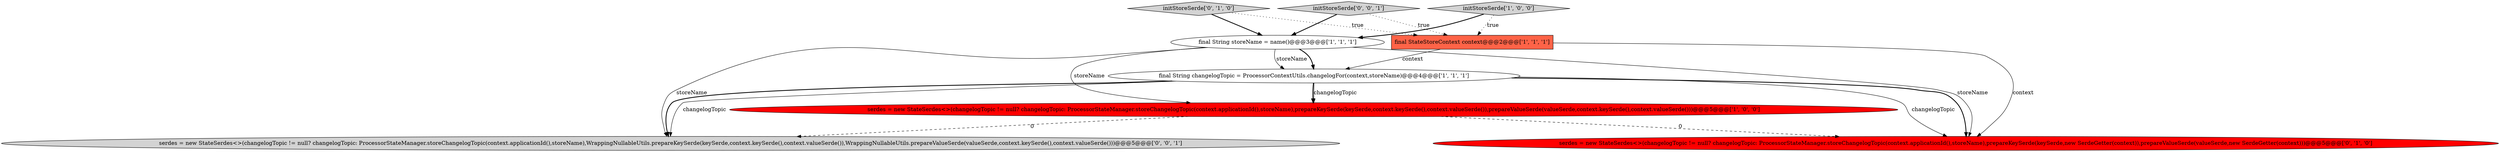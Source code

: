 digraph {
8 [style = filled, label = "initStoreSerde['0', '0', '1']", fillcolor = lightgray, shape = diamond image = "AAA0AAABBB3BBB"];
1 [style = filled, label = "serdes = new StateSerdes<>(changelogTopic != null? changelogTopic: ProcessorStateManager.storeChangelogTopic(context.applicationId(),storeName),prepareKeySerde(keySerde,context.keySerde(),context.valueSerde()),prepareValueSerde(valueSerde,context.keySerde(),context.valueSerde()))@@@5@@@['1', '0', '0']", fillcolor = red, shape = ellipse image = "AAA1AAABBB1BBB"];
5 [style = filled, label = "initStoreSerde['0', '1', '0']", fillcolor = lightgray, shape = diamond image = "AAA0AAABBB2BBB"];
2 [style = filled, label = "initStoreSerde['1', '0', '0']", fillcolor = lightgray, shape = diamond image = "AAA0AAABBB1BBB"];
0 [style = filled, label = "final String changelogTopic = ProcessorContextUtils.changelogFor(context,storeName)@@@4@@@['1', '1', '1']", fillcolor = white, shape = ellipse image = "AAA0AAABBB1BBB"];
7 [style = filled, label = "serdes = new StateSerdes<>(changelogTopic != null? changelogTopic: ProcessorStateManager.storeChangelogTopic(context.applicationId(),storeName),WrappingNullableUtils.prepareKeySerde(keySerde,context.keySerde(),context.valueSerde()),WrappingNullableUtils.prepareValueSerde(valueSerde,context.keySerde(),context.valueSerde()))@@@5@@@['0', '0', '1']", fillcolor = lightgray, shape = ellipse image = "AAA0AAABBB3BBB"];
6 [style = filled, label = "serdes = new StateSerdes<>(changelogTopic != null? changelogTopic: ProcessorStateManager.storeChangelogTopic(context.applicationId(),storeName),prepareKeySerde(keySerde,new SerdeGetter(context)),prepareValueSerde(valueSerde,new SerdeGetter(context)))@@@5@@@['0', '1', '0']", fillcolor = red, shape = ellipse image = "AAA1AAABBB2BBB"];
3 [style = filled, label = "final String storeName = name()@@@3@@@['1', '1', '1']", fillcolor = white, shape = ellipse image = "AAA0AAABBB1BBB"];
4 [style = filled, label = "final StateStoreContext context@@@2@@@['1', '1', '1']", fillcolor = tomato, shape = box image = "AAA0AAABBB1BBB"];
5->3 [style = bold, label=""];
4->6 [style = solid, label="context"];
0->6 [style = bold, label=""];
0->6 [style = solid, label="changelogTopic"];
3->6 [style = solid, label="storeName"];
2->3 [style = bold, label=""];
8->3 [style = bold, label=""];
0->7 [style = solid, label="changelogTopic"];
3->1 [style = solid, label="storeName"];
8->4 [style = dotted, label="true"];
5->4 [style = dotted, label="true"];
3->0 [style = bold, label=""];
0->7 [style = bold, label=""];
3->7 [style = solid, label="storeName"];
1->6 [style = dashed, label="0"];
0->1 [style = bold, label=""];
2->4 [style = dotted, label="true"];
3->0 [style = solid, label="storeName"];
0->1 [style = solid, label="changelogTopic"];
1->7 [style = dashed, label="0"];
4->0 [style = solid, label="context"];
}
